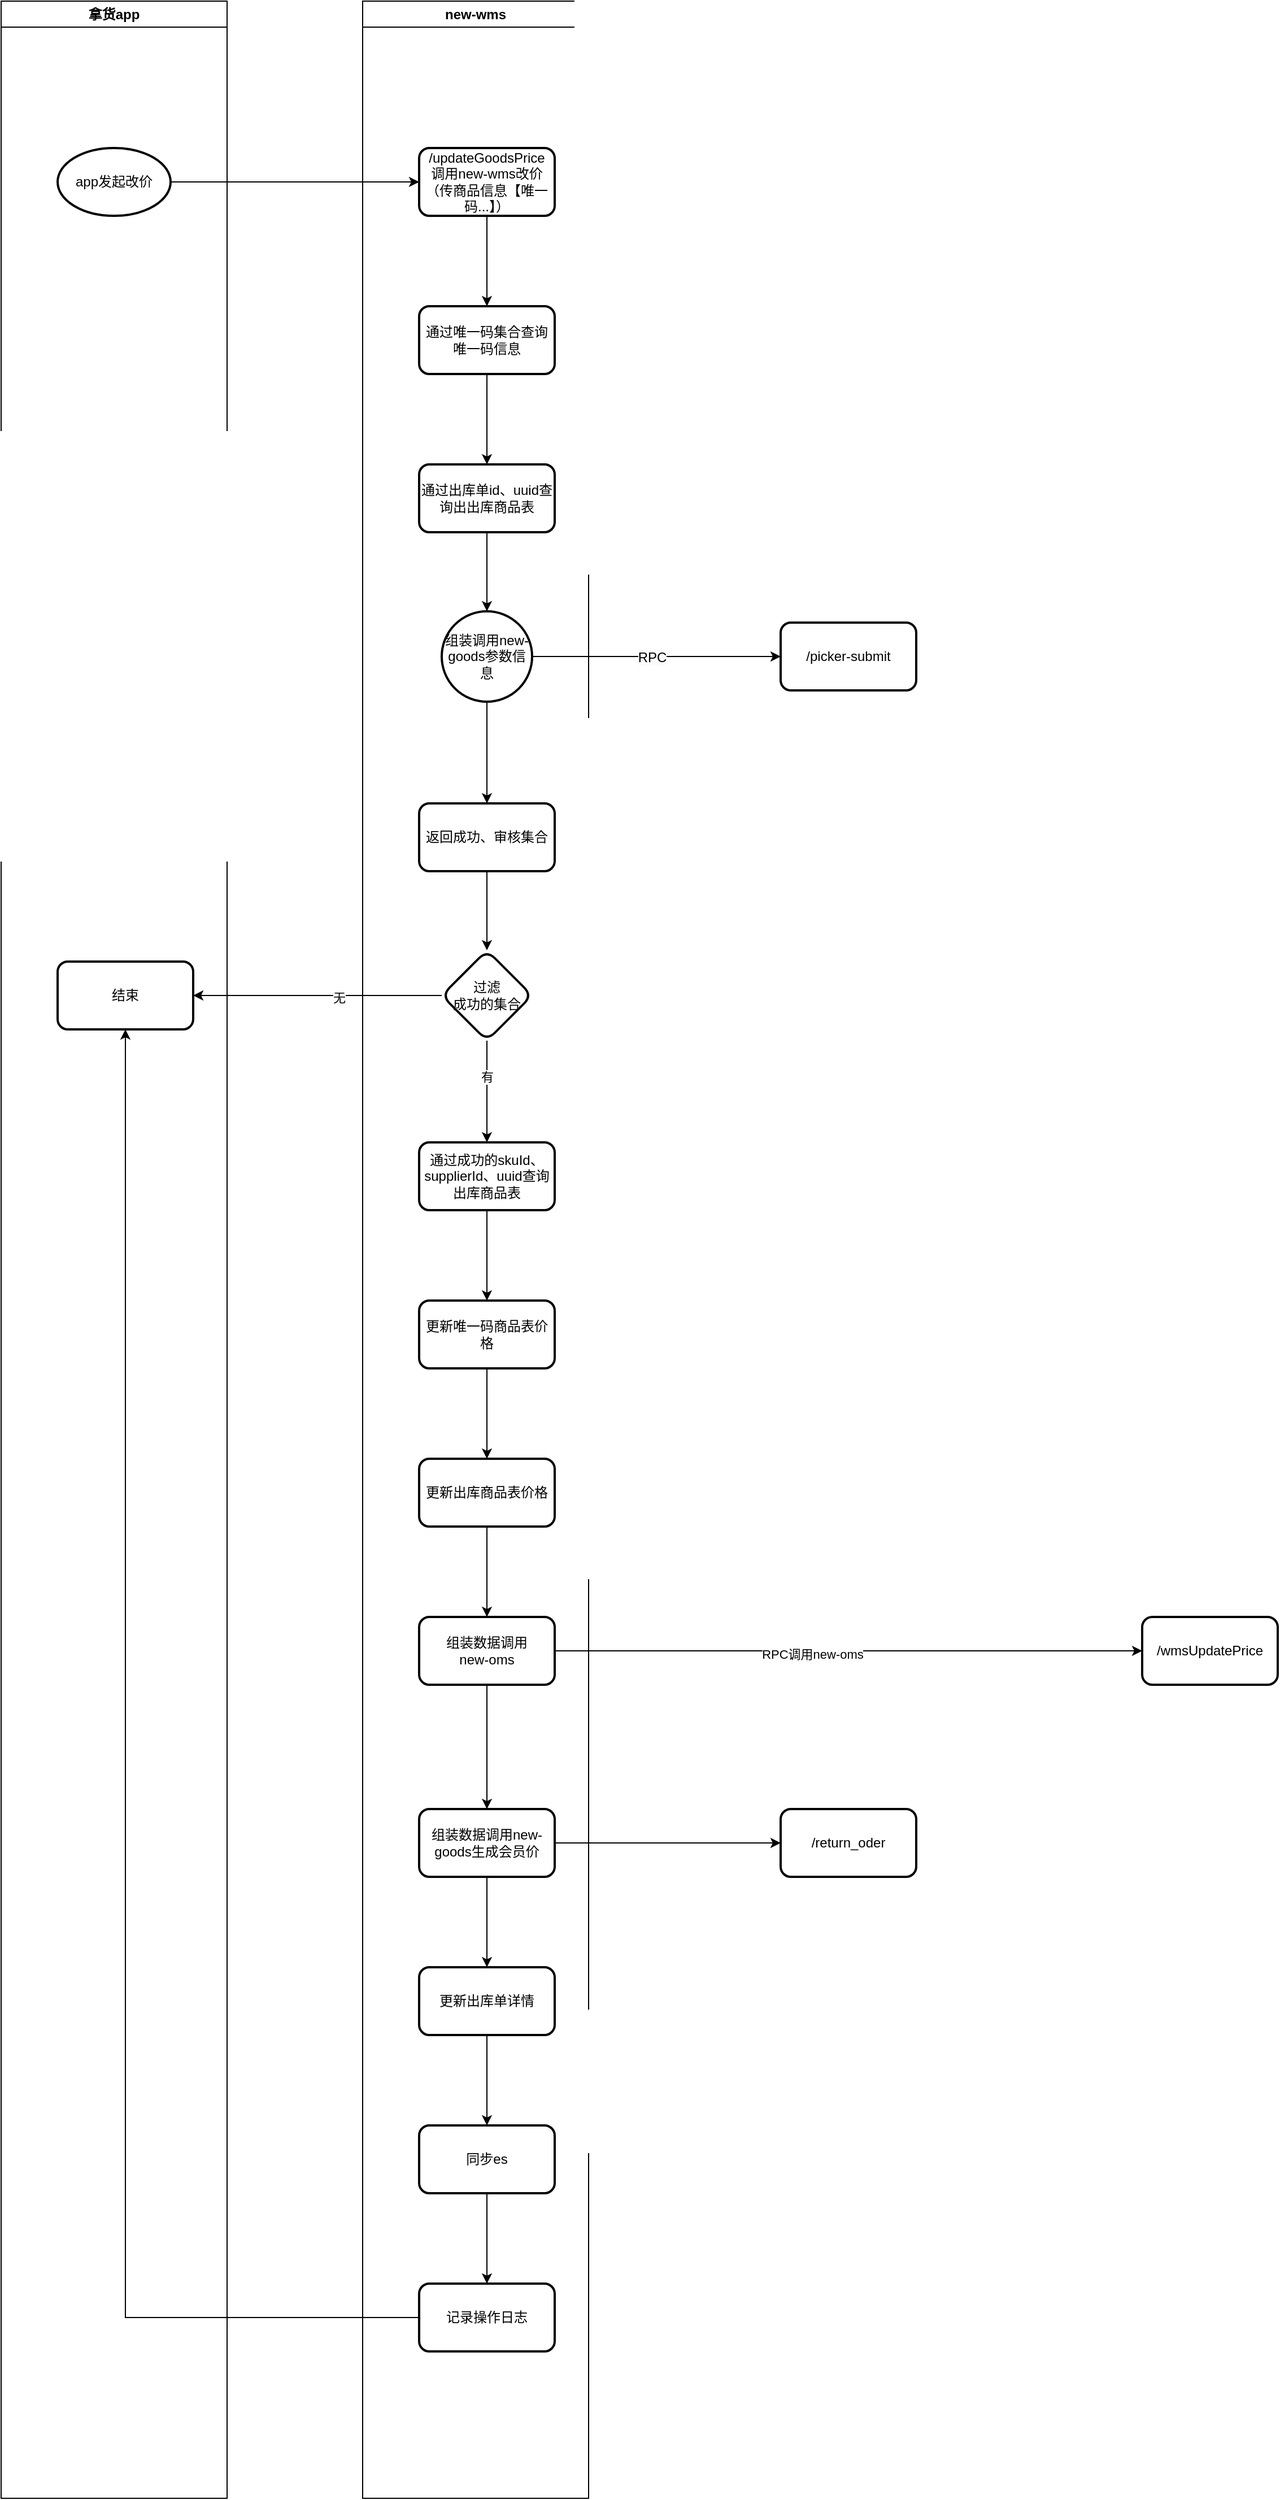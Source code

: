 <mxfile version="24.6.3" type="github">
  <diagram name="第 1 页" id="k2UzO8kCVZlPn5GwoeDi">
    <mxGraphModel dx="2901" dy="1106" grid="1" gridSize="10" guides="1" tooltips="1" connect="1" arrows="1" fold="1" page="1" pageScale="1" pageWidth="827" pageHeight="1169" math="0" shadow="0">
      <root>
        <mxCell id="0" />
        <mxCell id="1" parent="0" />
        <mxCell id="qySqaeS_JPql4BwvPAK2-4" value="" style="edgeStyle=orthogonalEdgeStyle;rounded=0;orthogonalLoop=1;jettySize=auto;html=1;" edge="1" parent="1" source="qySqaeS_JPql4BwvPAK2-2" target="qySqaeS_JPql4BwvPAK2-3">
          <mxGeometry relative="1" as="geometry" />
        </mxCell>
        <mxCell id="qySqaeS_JPql4BwvPAK2-2" value="app发起改价" style="strokeWidth=2;html=1;shape=mxgraph.flowchart.start_1;whiteSpace=wrap;" vertex="1" parent="1">
          <mxGeometry x="40" y="240" width="100" height="60" as="geometry" />
        </mxCell>
        <mxCell id="qySqaeS_JPql4BwvPAK2-6" value="" style="edgeStyle=orthogonalEdgeStyle;rounded=0;orthogonalLoop=1;jettySize=auto;html=1;" edge="1" parent="1" source="qySqaeS_JPql4BwvPAK2-3" target="qySqaeS_JPql4BwvPAK2-5">
          <mxGeometry relative="1" as="geometry" />
        </mxCell>
        <mxCell id="qySqaeS_JPql4BwvPAK2-3" value="/updateGoodsPrice&lt;br&gt;调用new-wms改价&lt;br&gt;（传商品信息【唯一码...】）" style="rounded=1;whiteSpace=wrap;html=1;strokeWidth=2;" vertex="1" parent="1">
          <mxGeometry x="360" y="240" width="120" height="60" as="geometry" />
        </mxCell>
        <mxCell id="qySqaeS_JPql4BwvPAK2-8" value="" style="edgeStyle=orthogonalEdgeStyle;rounded=0;orthogonalLoop=1;jettySize=auto;html=1;" edge="1" parent="1" source="qySqaeS_JPql4BwvPAK2-5" target="qySqaeS_JPql4BwvPAK2-7">
          <mxGeometry relative="1" as="geometry" />
        </mxCell>
        <mxCell id="qySqaeS_JPql4BwvPAK2-5" value="通过唯一码集合查询唯一码信息" style="whiteSpace=wrap;html=1;rounded=1;strokeWidth=2;" vertex="1" parent="1">
          <mxGeometry x="360" y="380" width="120" height="60" as="geometry" />
        </mxCell>
        <mxCell id="qySqaeS_JPql4BwvPAK2-10" value="" style="edgeStyle=orthogonalEdgeStyle;rounded=0;orthogonalLoop=1;jettySize=auto;html=1;" edge="1" parent="1" source="qySqaeS_JPql4BwvPAK2-7" target="qySqaeS_JPql4BwvPAK2-9">
          <mxGeometry relative="1" as="geometry" />
        </mxCell>
        <mxCell id="qySqaeS_JPql4BwvPAK2-7" value="通过出库单id、uuid查询出出库商品表" style="whiteSpace=wrap;html=1;rounded=1;strokeWidth=2;" vertex="1" parent="1">
          <mxGeometry x="360" y="520" width="120" height="60" as="geometry" />
        </mxCell>
        <mxCell id="qySqaeS_JPql4BwvPAK2-14" value="" style="edgeStyle=orthogonalEdgeStyle;rounded=0;orthogonalLoop=1;jettySize=auto;html=1;" edge="1" parent="1" source="qySqaeS_JPql4BwvPAK2-9" target="qySqaeS_JPql4BwvPAK2-13">
          <mxGeometry relative="1" as="geometry" />
        </mxCell>
        <mxCell id="qySqaeS_JPql4BwvPAK2-18" value="&lt;span style=&quot;font-size: 12px; background-color: rgb(251, 251, 251);&quot;&gt;RPC&lt;/span&gt;" style="edgeLabel;html=1;align=center;verticalAlign=middle;resizable=0;points=[];" vertex="1" connectable="0" parent="qySqaeS_JPql4BwvPAK2-14">
          <mxGeometry x="-0.036" y="-1" relative="1" as="geometry">
            <mxPoint as="offset" />
          </mxGeometry>
        </mxCell>
        <mxCell id="qySqaeS_JPql4BwvPAK2-49" style="edgeStyle=orthogonalEdgeStyle;rounded=0;orthogonalLoop=1;jettySize=auto;html=1;entryX=0.5;entryY=0;entryDx=0;entryDy=0;" edge="1" parent="1" source="qySqaeS_JPql4BwvPAK2-9" target="qySqaeS_JPql4BwvPAK2-19">
          <mxGeometry relative="1" as="geometry" />
        </mxCell>
        <mxCell id="qySqaeS_JPql4BwvPAK2-9" value="组装调用new-goods参数信息" style="ellipse;whiteSpace=wrap;html=1;rounded=1;strokeWidth=2;" vertex="1" parent="1">
          <mxGeometry x="380" y="650" width="80" height="80" as="geometry" />
        </mxCell>
        <mxCell id="qySqaeS_JPql4BwvPAK2-13" value="/picker-submit" style="whiteSpace=wrap;html=1;rounded=1;strokeWidth=2;" vertex="1" parent="1">
          <mxGeometry x="680" y="660" width="120" height="60" as="geometry" />
        </mxCell>
        <mxCell id="qySqaeS_JPql4BwvPAK2-24" value="" style="edgeStyle=orthogonalEdgeStyle;rounded=0;orthogonalLoop=1;jettySize=auto;html=1;" edge="1" parent="1" source="qySqaeS_JPql4BwvPAK2-19" target="qySqaeS_JPql4BwvPAK2-23">
          <mxGeometry relative="1" as="geometry" />
        </mxCell>
        <mxCell id="qySqaeS_JPql4BwvPAK2-19" value="返回成功、审核集合" style="whiteSpace=wrap;html=1;rounded=1;strokeWidth=2;" vertex="1" parent="1">
          <mxGeometry x="360" y="820" width="120" height="60" as="geometry" />
        </mxCell>
        <mxCell id="qySqaeS_JPql4BwvPAK2-26" value="" style="edgeStyle=orthogonalEdgeStyle;rounded=0;orthogonalLoop=1;jettySize=auto;html=1;" edge="1" parent="1" source="qySqaeS_JPql4BwvPAK2-23" target="qySqaeS_JPql4BwvPAK2-25">
          <mxGeometry relative="1" as="geometry" />
        </mxCell>
        <mxCell id="qySqaeS_JPql4BwvPAK2-29" value="有" style="edgeLabel;html=1;align=center;verticalAlign=middle;resizable=0;points=[];" vertex="1" connectable="0" parent="qySqaeS_JPql4BwvPAK2-26">
          <mxGeometry x="-0.289" relative="1" as="geometry">
            <mxPoint as="offset" />
          </mxGeometry>
        </mxCell>
        <mxCell id="qySqaeS_JPql4BwvPAK2-28" value="" style="edgeStyle=orthogonalEdgeStyle;rounded=0;orthogonalLoop=1;jettySize=auto;html=1;" edge="1" parent="1" source="qySqaeS_JPql4BwvPAK2-23" target="qySqaeS_JPql4BwvPAK2-27">
          <mxGeometry relative="1" as="geometry" />
        </mxCell>
        <mxCell id="qySqaeS_JPql4BwvPAK2-30" value="无" style="edgeLabel;html=1;align=center;verticalAlign=middle;resizable=0;points=[];" vertex="1" connectable="0" parent="qySqaeS_JPql4BwvPAK2-28">
          <mxGeometry x="-0.167" y="2" relative="1" as="geometry">
            <mxPoint as="offset" />
          </mxGeometry>
        </mxCell>
        <mxCell id="qySqaeS_JPql4BwvPAK2-23" value="过滤&lt;br&gt;成功的集合" style="rhombus;whiteSpace=wrap;html=1;rounded=1;strokeWidth=2;" vertex="1" parent="1">
          <mxGeometry x="380" y="950" width="80" height="80" as="geometry" />
        </mxCell>
        <mxCell id="qySqaeS_JPql4BwvPAK2-32" value="" style="edgeStyle=orthogonalEdgeStyle;rounded=0;orthogonalLoop=1;jettySize=auto;html=1;" edge="1" parent="1" source="qySqaeS_JPql4BwvPAK2-25" target="qySqaeS_JPql4BwvPAK2-31">
          <mxGeometry relative="1" as="geometry" />
        </mxCell>
        <mxCell id="qySqaeS_JPql4BwvPAK2-25" value="通过成功的skuId、supplierId、uuid查询出库商品表" style="whiteSpace=wrap;html=1;rounded=1;strokeWidth=2;" vertex="1" parent="1">
          <mxGeometry x="360" y="1120" width="120" height="60" as="geometry" />
        </mxCell>
        <mxCell id="qySqaeS_JPql4BwvPAK2-27" value="结束" style="whiteSpace=wrap;html=1;rounded=1;strokeWidth=2;" vertex="1" parent="1">
          <mxGeometry x="40" y="960" width="120" height="60" as="geometry" />
        </mxCell>
        <mxCell id="qySqaeS_JPql4BwvPAK2-34" value="" style="edgeStyle=orthogonalEdgeStyle;rounded=0;orthogonalLoop=1;jettySize=auto;html=1;" edge="1" parent="1" source="qySqaeS_JPql4BwvPAK2-31" target="qySqaeS_JPql4BwvPAK2-33">
          <mxGeometry relative="1" as="geometry" />
        </mxCell>
        <mxCell id="qySqaeS_JPql4BwvPAK2-31" value="更新唯一码商品表价格" style="whiteSpace=wrap;html=1;rounded=1;strokeWidth=2;" vertex="1" parent="1">
          <mxGeometry x="360" y="1260" width="120" height="60" as="geometry" />
        </mxCell>
        <mxCell id="qySqaeS_JPql4BwvPAK2-36" value="" style="edgeStyle=orthogonalEdgeStyle;rounded=0;orthogonalLoop=1;jettySize=auto;html=1;" edge="1" parent="1" source="qySqaeS_JPql4BwvPAK2-33" target="qySqaeS_JPql4BwvPAK2-35">
          <mxGeometry relative="1" as="geometry" />
        </mxCell>
        <mxCell id="qySqaeS_JPql4BwvPAK2-33" value="更新出库商品表价格" style="whiteSpace=wrap;html=1;rounded=1;strokeWidth=2;" vertex="1" parent="1">
          <mxGeometry x="360" y="1400" width="120" height="60" as="geometry" />
        </mxCell>
        <mxCell id="qySqaeS_JPql4BwvPAK2-38" value="" style="edgeStyle=orthogonalEdgeStyle;rounded=0;orthogonalLoop=1;jettySize=auto;html=1;" edge="1" parent="1" source="qySqaeS_JPql4BwvPAK2-35" target="qySqaeS_JPql4BwvPAK2-37">
          <mxGeometry relative="1" as="geometry" />
        </mxCell>
        <mxCell id="qySqaeS_JPql4BwvPAK2-39" value="RPC调用new-oms" style="edgeLabel;html=1;align=center;verticalAlign=middle;resizable=0;points=[];" vertex="1" connectable="0" parent="qySqaeS_JPql4BwvPAK2-38">
          <mxGeometry x="-0.123" y="-3" relative="1" as="geometry">
            <mxPoint as="offset" />
          </mxGeometry>
        </mxCell>
        <mxCell id="qySqaeS_JPql4BwvPAK2-48" style="edgeStyle=orthogonalEdgeStyle;rounded=0;orthogonalLoop=1;jettySize=auto;html=1;entryX=0.5;entryY=0;entryDx=0;entryDy=0;" edge="1" parent="1" source="qySqaeS_JPql4BwvPAK2-35" target="qySqaeS_JPql4BwvPAK2-44">
          <mxGeometry relative="1" as="geometry" />
        </mxCell>
        <mxCell id="qySqaeS_JPql4BwvPAK2-35" value="组装数据调用&lt;br&gt;new-oms" style="whiteSpace=wrap;html=1;rounded=1;strokeWidth=2;" vertex="1" parent="1">
          <mxGeometry x="360" y="1540" width="120" height="60" as="geometry" />
        </mxCell>
        <mxCell id="qySqaeS_JPql4BwvPAK2-37" value="/wmsUpdatePrice" style="whiteSpace=wrap;html=1;rounded=1;strokeWidth=2;" vertex="1" parent="1">
          <mxGeometry x="1000" y="1540" width="120" height="60" as="geometry" />
        </mxCell>
        <mxCell id="qySqaeS_JPql4BwvPAK2-47" value="" style="edgeStyle=orthogonalEdgeStyle;rounded=0;orthogonalLoop=1;jettySize=auto;html=1;" edge="1" parent="1" source="qySqaeS_JPql4BwvPAK2-44" target="qySqaeS_JPql4BwvPAK2-46">
          <mxGeometry relative="1" as="geometry" />
        </mxCell>
        <mxCell id="qySqaeS_JPql4BwvPAK2-51" value="" style="edgeStyle=orthogonalEdgeStyle;rounded=0;orthogonalLoop=1;jettySize=auto;html=1;" edge="1" parent="1" source="qySqaeS_JPql4BwvPAK2-44" target="qySqaeS_JPql4BwvPAK2-50">
          <mxGeometry relative="1" as="geometry" />
        </mxCell>
        <mxCell id="qySqaeS_JPql4BwvPAK2-44" value="组装数据调用new-goods生成会员价" style="whiteSpace=wrap;html=1;rounded=1;strokeWidth=2;" vertex="1" parent="1">
          <mxGeometry x="360" y="1710" width="120" height="60" as="geometry" />
        </mxCell>
        <mxCell id="qySqaeS_JPql4BwvPAK2-46" value="/return_oder" style="whiteSpace=wrap;html=1;rounded=1;strokeWidth=2;" vertex="1" parent="1">
          <mxGeometry x="680" y="1710" width="120" height="60" as="geometry" />
        </mxCell>
        <mxCell id="qySqaeS_JPql4BwvPAK2-53" value="" style="edgeStyle=orthogonalEdgeStyle;rounded=0;orthogonalLoop=1;jettySize=auto;html=1;" edge="1" parent="1" source="qySqaeS_JPql4BwvPAK2-50" target="qySqaeS_JPql4BwvPAK2-52">
          <mxGeometry relative="1" as="geometry" />
        </mxCell>
        <mxCell id="qySqaeS_JPql4BwvPAK2-50" value="更新出库单详情" style="whiteSpace=wrap;html=1;rounded=1;strokeWidth=2;" vertex="1" parent="1">
          <mxGeometry x="360" y="1850" width="120" height="60" as="geometry" />
        </mxCell>
        <mxCell id="qySqaeS_JPql4BwvPAK2-56" value="" style="edgeStyle=orthogonalEdgeStyle;rounded=0;orthogonalLoop=1;jettySize=auto;html=1;" edge="1" parent="1" source="qySqaeS_JPql4BwvPAK2-52" target="qySqaeS_JPql4BwvPAK2-55">
          <mxGeometry relative="1" as="geometry" />
        </mxCell>
        <mxCell id="qySqaeS_JPql4BwvPAK2-52" value="同步es" style="whiteSpace=wrap;html=1;rounded=1;strokeWidth=2;" vertex="1" parent="1">
          <mxGeometry x="360" y="1990" width="120" height="60" as="geometry" />
        </mxCell>
        <mxCell id="qySqaeS_JPql4BwvPAK2-57" style="edgeStyle=orthogonalEdgeStyle;rounded=0;orthogonalLoop=1;jettySize=auto;html=1;entryX=0.5;entryY=1;entryDx=0;entryDy=0;" edge="1" parent="1" source="qySqaeS_JPql4BwvPAK2-55" target="qySqaeS_JPql4BwvPAK2-27">
          <mxGeometry relative="1" as="geometry" />
        </mxCell>
        <mxCell id="qySqaeS_JPql4BwvPAK2-55" value="记录操作日志" style="whiteSpace=wrap;html=1;rounded=1;strokeWidth=2;" vertex="1" parent="1">
          <mxGeometry x="360" y="2130" width="120" height="60" as="geometry" />
        </mxCell>
        <mxCell id="qySqaeS_JPql4BwvPAK2-58" value="拿货app" style="swimlane;whiteSpace=wrap;html=1;" vertex="1" parent="1">
          <mxGeometry x="-10" y="110" width="200" height="2210" as="geometry" />
        </mxCell>
        <mxCell id="qySqaeS_JPql4BwvPAK2-63" value="new-wms" style="swimlane;whiteSpace=wrap;html=1;startSize=23;" vertex="1" parent="1">
          <mxGeometry x="310" y="110" width="200" height="2210" as="geometry" />
        </mxCell>
      </root>
    </mxGraphModel>
  </diagram>
</mxfile>
